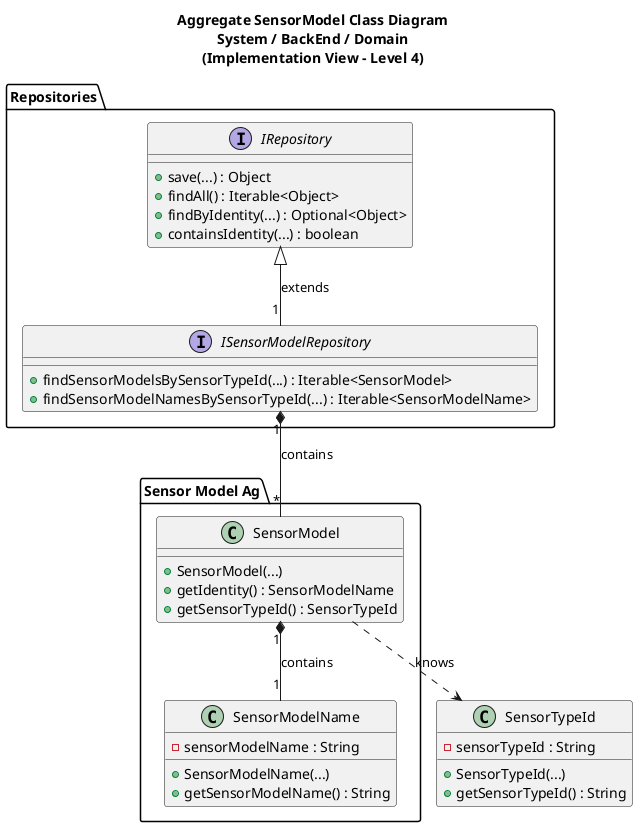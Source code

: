 @startuml

title Aggregate SensorModel Class Diagram\nSystem / BackEnd / Domain\n(Implementation View - Level 4)

class SensorTypeId{
- sensorTypeId : String
+ SensorTypeId(...)
+ getSensorTypeId() : String
}

package "Sensor Model Ag"{
class SensorModel{
+ SensorModel(...)
+ getIdentity() : SensorModelName
+ getSensorTypeId() : SensorTypeId
}

class SensorModelName{
- sensorModelName : String
+ SensorModelName(...)
+ getSensorModelName() : String
}
}


package Repositories {
interface IRepository {
+ save(...) : Object
+ findAll() : Iterable<Object>
+ findByIdentity(...) : Optional<Object>
+ containsIdentity(...) : boolean
}

interface ISensorModelRepository {
+ findSensorModelsBySensorTypeId(...) : Iterable<SensorModel>
+ findSensorModelNamesBySensorTypeId(...) : Iterable<SensorModelName>
}
}

SensorModel ..> SensorTypeId : knows
SensorModel "1" *-- "1" SensorModelName : contains

ISensorModelRepository "1" -up-|> IRepository : extends

ISensorModelRepository "1" *-- "*" SensorModel : contains


@enduml